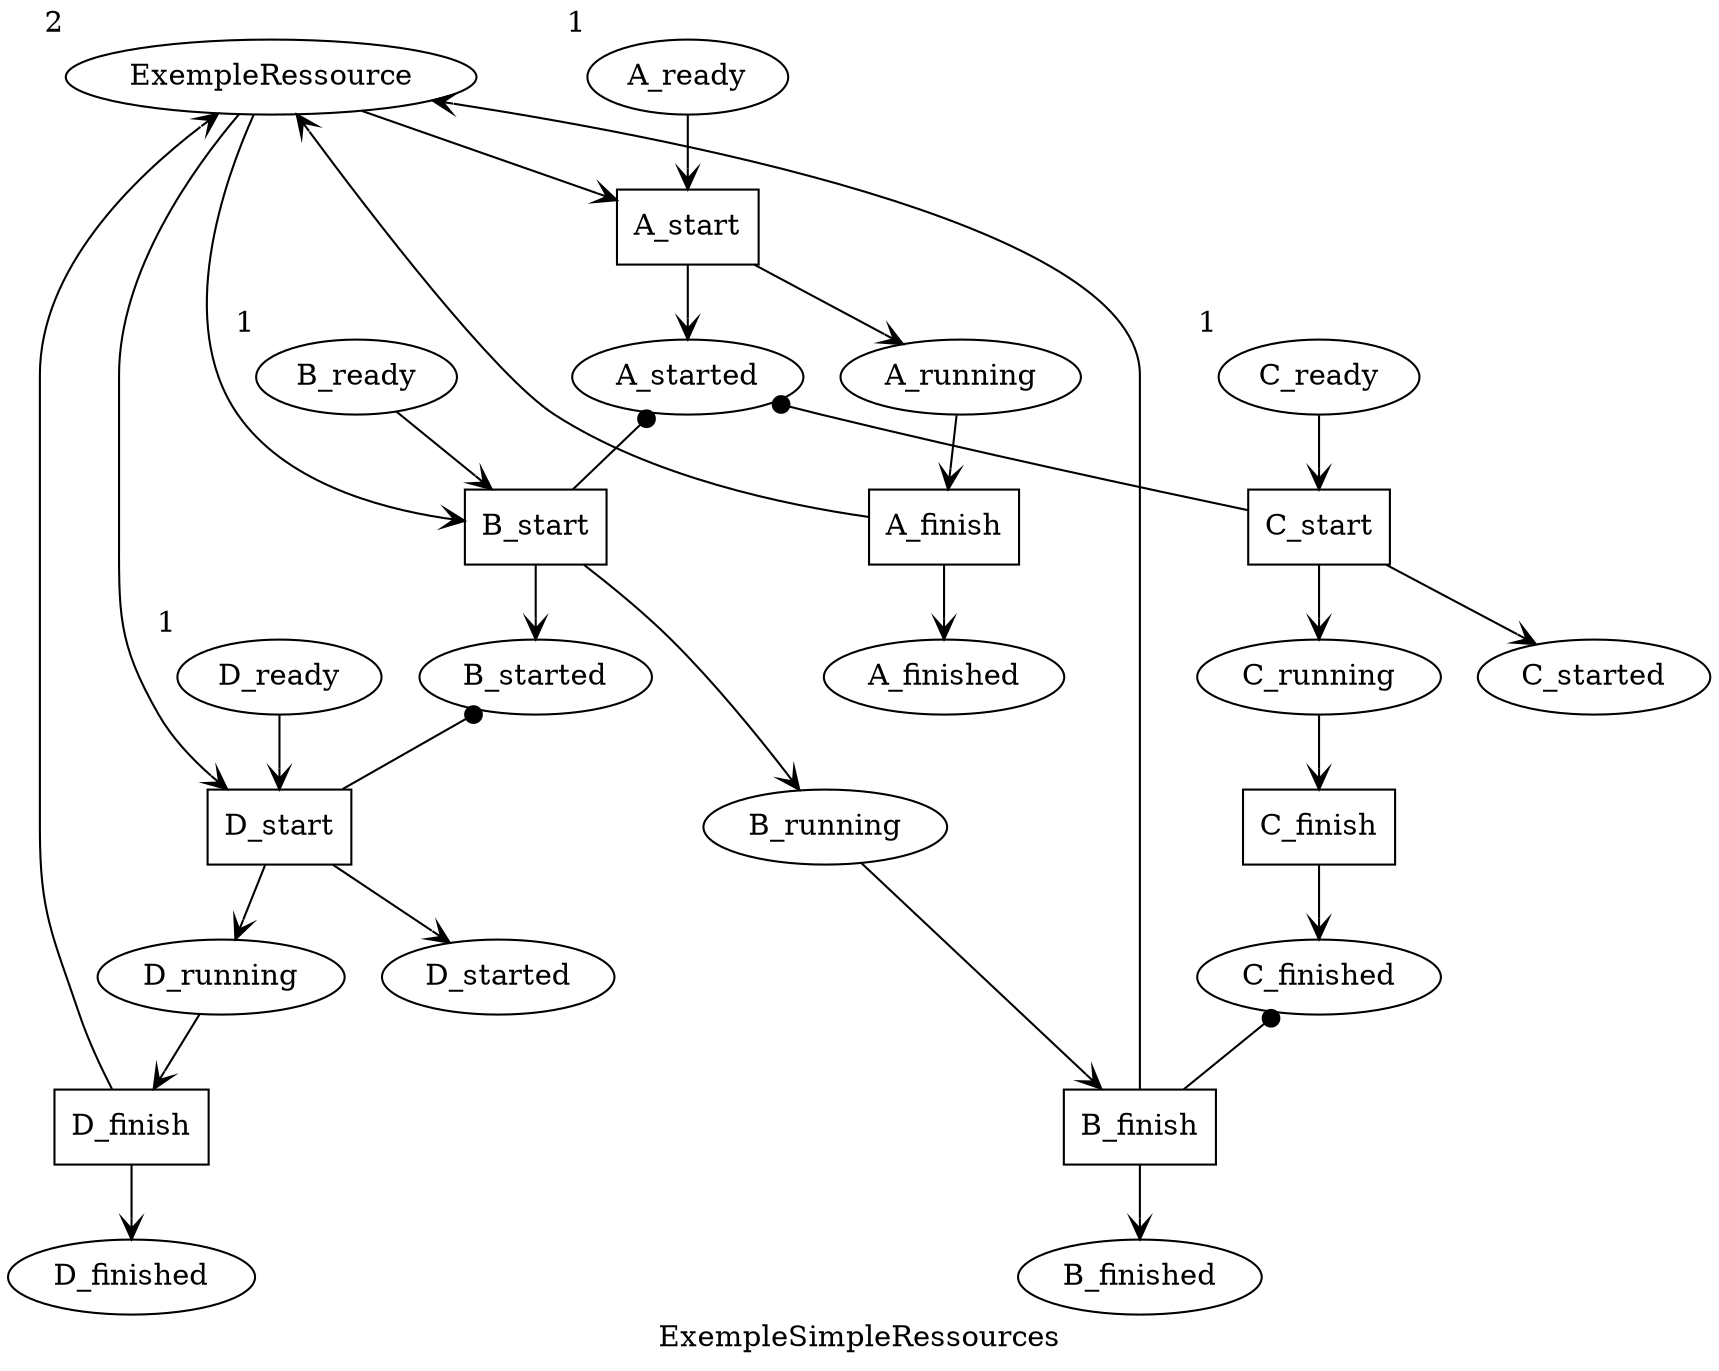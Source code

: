 digraph ExempleSimpleRessources {
label=ExempleSimpleRessources

ExempleRessource [xlabel=2];
A_ready [xlabel=1];
A_started ;
A_running ;
A_finished ;
A_start [shape=rectangle] ;
A_finish [shape=rectangle] ;
B_ready [xlabel=1];
B_started ;
B_running ;
B_finished ;
B_start [shape=rectangle] ;
B_finish [shape=rectangle] ;
C_ready [xlabel=1];
C_started ;
C_running ;
C_finished ;
C_start [shape=rectangle] ;
C_finish [shape=rectangle] ;
D_ready [xlabel=1];
D_started ;
D_running ;
D_finished ;
D_start [shape=rectangle] ;
D_finish [shape=rectangle] ;

ExempleRessource -> A_start  [arrowhead=vee]  ;
A_finish -> ExempleRessource  [arrowhead=vee]  ;
A_ready -> A_start  [arrowhead=vee]  ;
A_start -> A_running  [arrowhead=vee]  ;
A_start -> A_started  [arrowhead=vee]  ;
A_running -> A_finish  [arrowhead=vee]  ;
A_finish -> A_finished  [arrowhead=vee]  ;
ExempleRessource -> B_start  [arrowhead=vee]  ;
B_finish -> ExempleRessource  [arrowhead=vee]  ;
B_ready -> B_start  [arrowhead=vee]  ;
B_start -> B_running  [arrowhead=vee]  ;
B_start -> B_started  [arrowhead=vee]  ;
B_running -> B_finish  [arrowhead=vee]  ;
B_finish -> B_finished  [arrowhead=vee]  ;
C_ready -> C_start  [arrowhead=vee]  ;
C_start -> C_running  [arrowhead=vee]  ;
C_start -> C_started  [arrowhead=vee]  ;
C_running -> C_finish  [arrowhead=vee]  ;
C_finish -> C_finished  [arrowhead=vee]  ;
ExempleRessource -> D_start  [arrowhead=vee]  ;
D_finish -> ExempleRessource  [arrowhead=vee]  ;
D_ready -> D_start  [arrowhead=vee]  ;
D_start -> D_running  [arrowhead=vee]  ;
D_start -> D_started  [arrowhead=vee]  ;
D_running -> D_finish  [arrowhead=vee]  ;
D_finish -> D_finished  [arrowhead=vee]  ;
A_started -> B_start [dir=back] [arrowtail=dot]  ;
C_finished -> B_finish [dir=back] [arrowtail=dot]  ;
A_started -> C_start [dir=back] [arrowtail=dot]  ;
B_started -> D_start [dir=back] [arrowtail=dot]  ;

}
